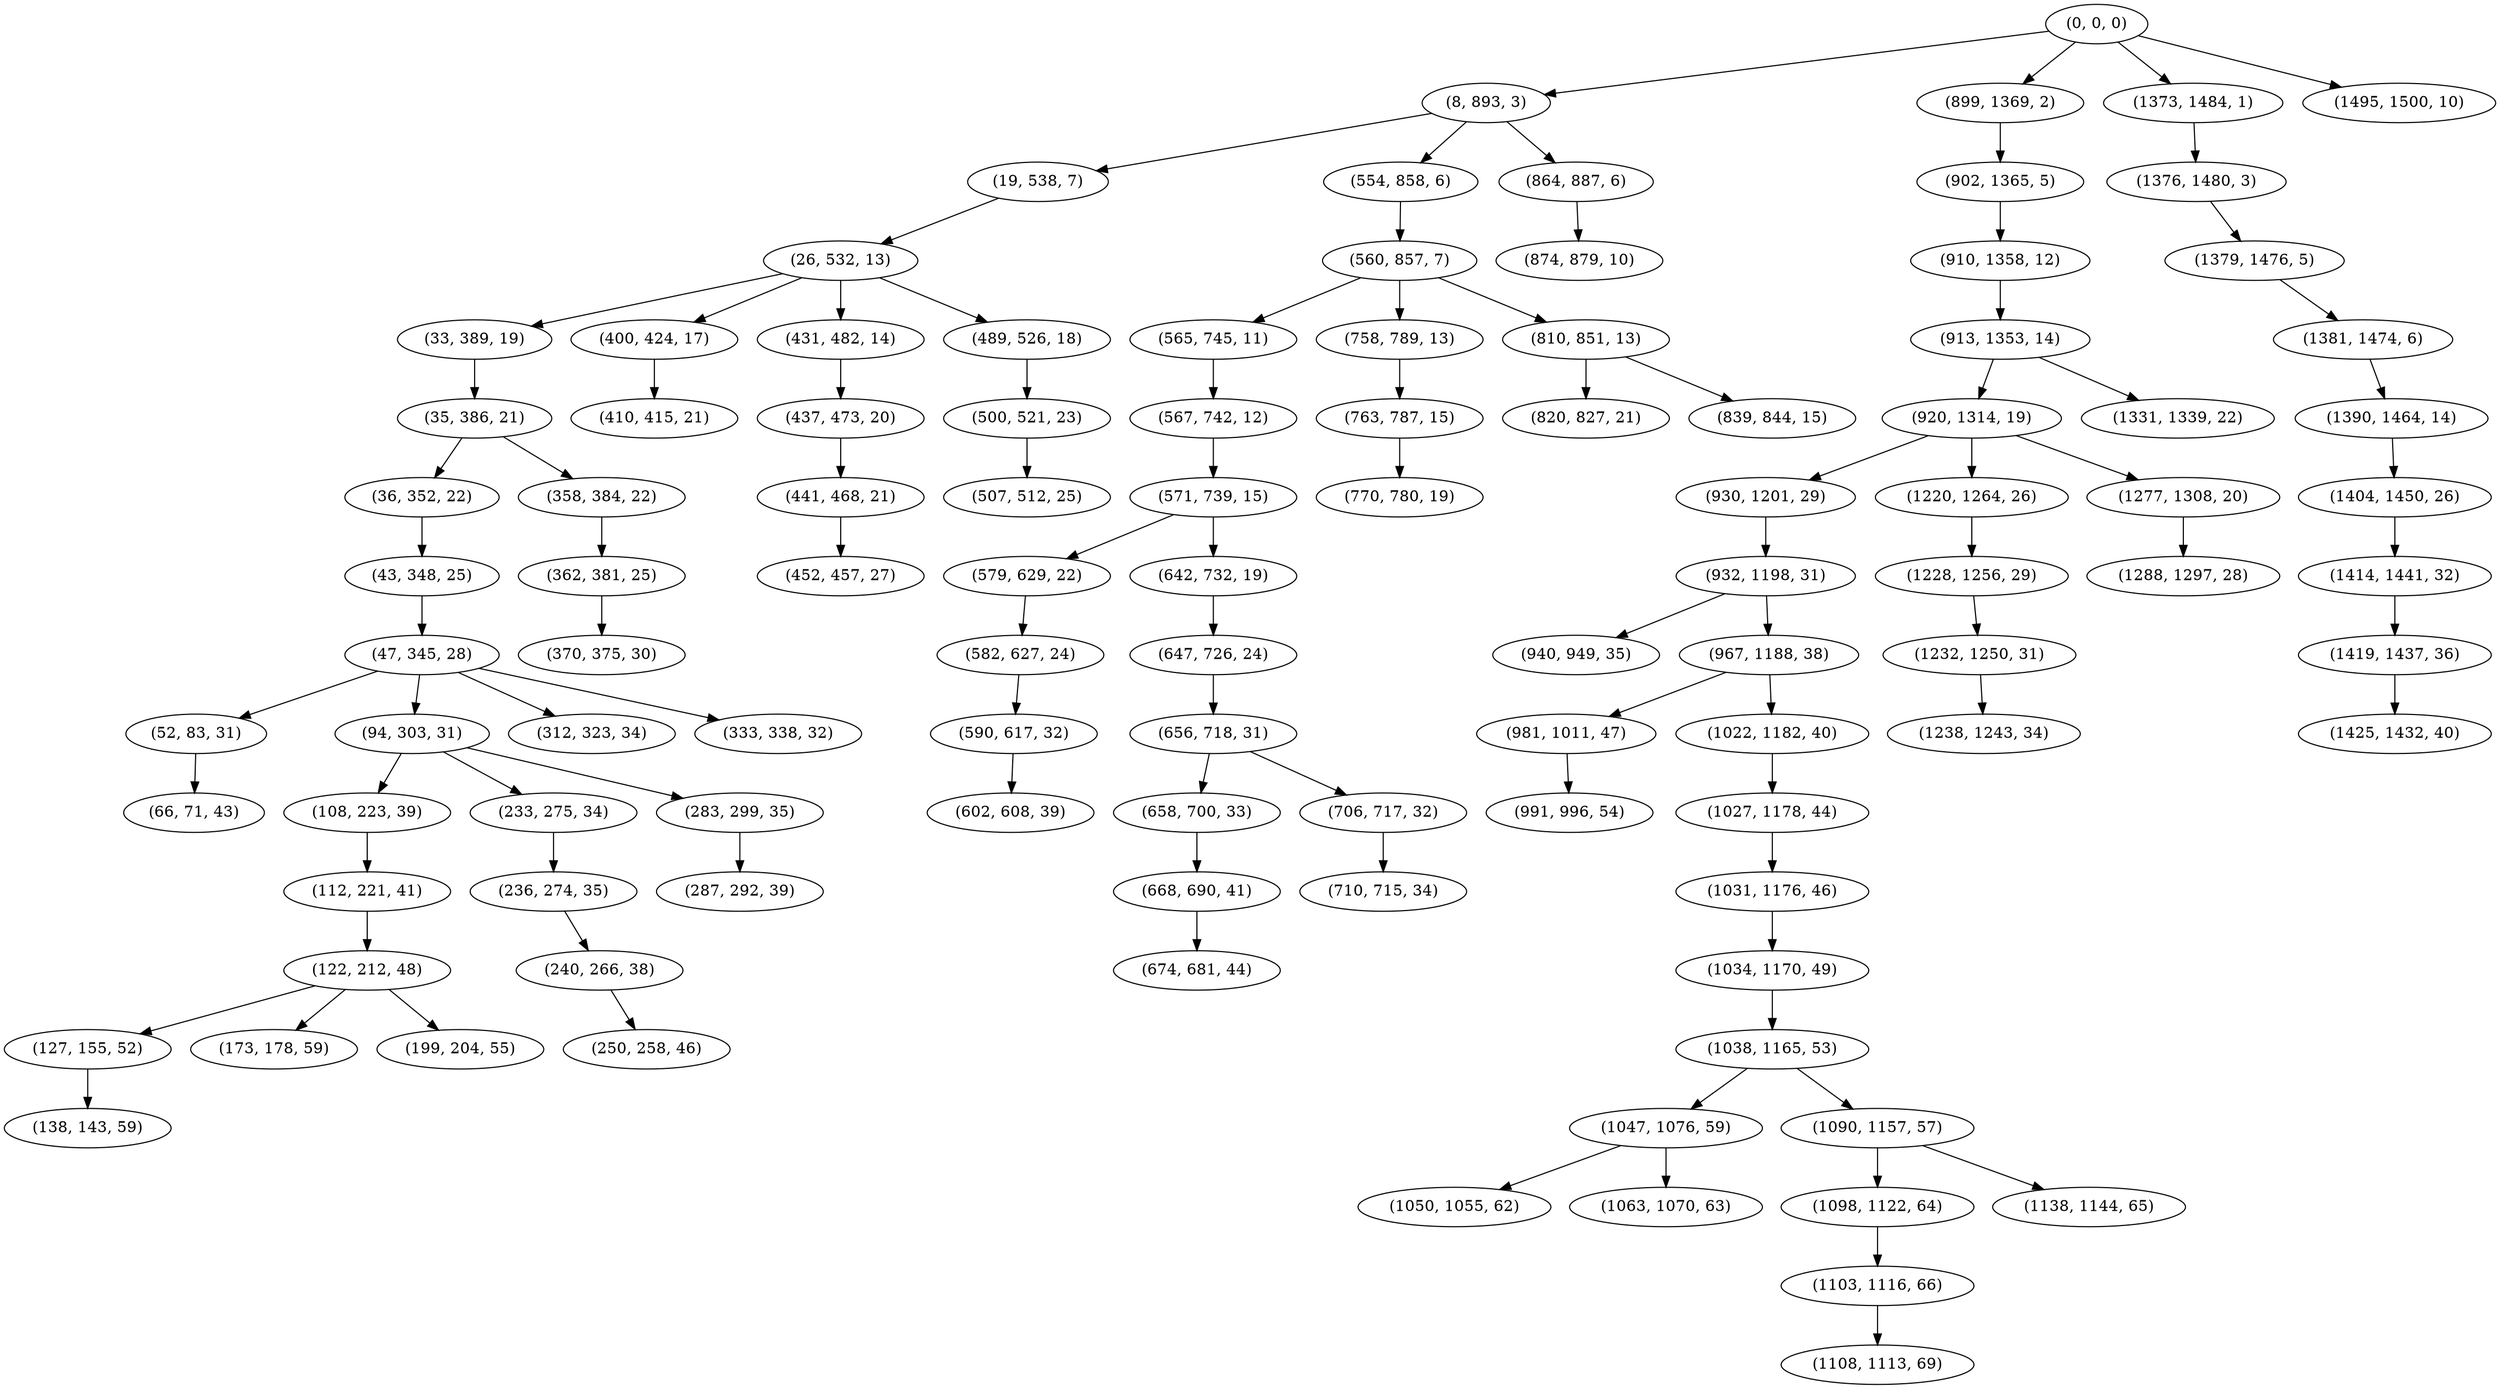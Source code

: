 digraph tree {
    "(0, 0, 0)";
    "(8, 893, 3)";
    "(19, 538, 7)";
    "(26, 532, 13)";
    "(33, 389, 19)";
    "(35, 386, 21)";
    "(36, 352, 22)";
    "(43, 348, 25)";
    "(47, 345, 28)";
    "(52, 83, 31)";
    "(66, 71, 43)";
    "(94, 303, 31)";
    "(108, 223, 39)";
    "(112, 221, 41)";
    "(122, 212, 48)";
    "(127, 155, 52)";
    "(138, 143, 59)";
    "(173, 178, 59)";
    "(199, 204, 55)";
    "(233, 275, 34)";
    "(236, 274, 35)";
    "(240, 266, 38)";
    "(250, 258, 46)";
    "(283, 299, 35)";
    "(287, 292, 39)";
    "(312, 323, 34)";
    "(333, 338, 32)";
    "(358, 384, 22)";
    "(362, 381, 25)";
    "(370, 375, 30)";
    "(400, 424, 17)";
    "(410, 415, 21)";
    "(431, 482, 14)";
    "(437, 473, 20)";
    "(441, 468, 21)";
    "(452, 457, 27)";
    "(489, 526, 18)";
    "(500, 521, 23)";
    "(507, 512, 25)";
    "(554, 858, 6)";
    "(560, 857, 7)";
    "(565, 745, 11)";
    "(567, 742, 12)";
    "(571, 739, 15)";
    "(579, 629, 22)";
    "(582, 627, 24)";
    "(590, 617, 32)";
    "(602, 608, 39)";
    "(642, 732, 19)";
    "(647, 726, 24)";
    "(656, 718, 31)";
    "(658, 700, 33)";
    "(668, 690, 41)";
    "(674, 681, 44)";
    "(706, 717, 32)";
    "(710, 715, 34)";
    "(758, 789, 13)";
    "(763, 787, 15)";
    "(770, 780, 19)";
    "(810, 851, 13)";
    "(820, 827, 21)";
    "(839, 844, 15)";
    "(864, 887, 6)";
    "(874, 879, 10)";
    "(899, 1369, 2)";
    "(902, 1365, 5)";
    "(910, 1358, 12)";
    "(913, 1353, 14)";
    "(920, 1314, 19)";
    "(930, 1201, 29)";
    "(932, 1198, 31)";
    "(940, 949, 35)";
    "(967, 1188, 38)";
    "(981, 1011, 47)";
    "(991, 996, 54)";
    "(1022, 1182, 40)";
    "(1027, 1178, 44)";
    "(1031, 1176, 46)";
    "(1034, 1170, 49)";
    "(1038, 1165, 53)";
    "(1047, 1076, 59)";
    "(1050, 1055, 62)";
    "(1063, 1070, 63)";
    "(1090, 1157, 57)";
    "(1098, 1122, 64)";
    "(1103, 1116, 66)";
    "(1108, 1113, 69)";
    "(1138, 1144, 65)";
    "(1220, 1264, 26)";
    "(1228, 1256, 29)";
    "(1232, 1250, 31)";
    "(1238, 1243, 34)";
    "(1277, 1308, 20)";
    "(1288, 1297, 28)";
    "(1331, 1339, 22)";
    "(1373, 1484, 1)";
    "(1376, 1480, 3)";
    "(1379, 1476, 5)";
    "(1381, 1474, 6)";
    "(1390, 1464, 14)";
    "(1404, 1450, 26)";
    "(1414, 1441, 32)";
    "(1419, 1437, 36)";
    "(1425, 1432, 40)";
    "(1495, 1500, 10)";
    "(0, 0, 0)" -> "(8, 893, 3)";
    "(0, 0, 0)" -> "(899, 1369, 2)";
    "(0, 0, 0)" -> "(1373, 1484, 1)";
    "(0, 0, 0)" -> "(1495, 1500, 10)";
    "(8, 893, 3)" -> "(19, 538, 7)";
    "(8, 893, 3)" -> "(554, 858, 6)";
    "(8, 893, 3)" -> "(864, 887, 6)";
    "(19, 538, 7)" -> "(26, 532, 13)";
    "(26, 532, 13)" -> "(33, 389, 19)";
    "(26, 532, 13)" -> "(400, 424, 17)";
    "(26, 532, 13)" -> "(431, 482, 14)";
    "(26, 532, 13)" -> "(489, 526, 18)";
    "(33, 389, 19)" -> "(35, 386, 21)";
    "(35, 386, 21)" -> "(36, 352, 22)";
    "(35, 386, 21)" -> "(358, 384, 22)";
    "(36, 352, 22)" -> "(43, 348, 25)";
    "(43, 348, 25)" -> "(47, 345, 28)";
    "(47, 345, 28)" -> "(52, 83, 31)";
    "(47, 345, 28)" -> "(94, 303, 31)";
    "(47, 345, 28)" -> "(312, 323, 34)";
    "(47, 345, 28)" -> "(333, 338, 32)";
    "(52, 83, 31)" -> "(66, 71, 43)";
    "(94, 303, 31)" -> "(108, 223, 39)";
    "(94, 303, 31)" -> "(233, 275, 34)";
    "(94, 303, 31)" -> "(283, 299, 35)";
    "(108, 223, 39)" -> "(112, 221, 41)";
    "(112, 221, 41)" -> "(122, 212, 48)";
    "(122, 212, 48)" -> "(127, 155, 52)";
    "(122, 212, 48)" -> "(173, 178, 59)";
    "(122, 212, 48)" -> "(199, 204, 55)";
    "(127, 155, 52)" -> "(138, 143, 59)";
    "(233, 275, 34)" -> "(236, 274, 35)";
    "(236, 274, 35)" -> "(240, 266, 38)";
    "(240, 266, 38)" -> "(250, 258, 46)";
    "(283, 299, 35)" -> "(287, 292, 39)";
    "(358, 384, 22)" -> "(362, 381, 25)";
    "(362, 381, 25)" -> "(370, 375, 30)";
    "(400, 424, 17)" -> "(410, 415, 21)";
    "(431, 482, 14)" -> "(437, 473, 20)";
    "(437, 473, 20)" -> "(441, 468, 21)";
    "(441, 468, 21)" -> "(452, 457, 27)";
    "(489, 526, 18)" -> "(500, 521, 23)";
    "(500, 521, 23)" -> "(507, 512, 25)";
    "(554, 858, 6)" -> "(560, 857, 7)";
    "(560, 857, 7)" -> "(565, 745, 11)";
    "(560, 857, 7)" -> "(758, 789, 13)";
    "(560, 857, 7)" -> "(810, 851, 13)";
    "(565, 745, 11)" -> "(567, 742, 12)";
    "(567, 742, 12)" -> "(571, 739, 15)";
    "(571, 739, 15)" -> "(579, 629, 22)";
    "(571, 739, 15)" -> "(642, 732, 19)";
    "(579, 629, 22)" -> "(582, 627, 24)";
    "(582, 627, 24)" -> "(590, 617, 32)";
    "(590, 617, 32)" -> "(602, 608, 39)";
    "(642, 732, 19)" -> "(647, 726, 24)";
    "(647, 726, 24)" -> "(656, 718, 31)";
    "(656, 718, 31)" -> "(658, 700, 33)";
    "(656, 718, 31)" -> "(706, 717, 32)";
    "(658, 700, 33)" -> "(668, 690, 41)";
    "(668, 690, 41)" -> "(674, 681, 44)";
    "(706, 717, 32)" -> "(710, 715, 34)";
    "(758, 789, 13)" -> "(763, 787, 15)";
    "(763, 787, 15)" -> "(770, 780, 19)";
    "(810, 851, 13)" -> "(820, 827, 21)";
    "(810, 851, 13)" -> "(839, 844, 15)";
    "(864, 887, 6)" -> "(874, 879, 10)";
    "(899, 1369, 2)" -> "(902, 1365, 5)";
    "(902, 1365, 5)" -> "(910, 1358, 12)";
    "(910, 1358, 12)" -> "(913, 1353, 14)";
    "(913, 1353, 14)" -> "(920, 1314, 19)";
    "(913, 1353, 14)" -> "(1331, 1339, 22)";
    "(920, 1314, 19)" -> "(930, 1201, 29)";
    "(920, 1314, 19)" -> "(1220, 1264, 26)";
    "(920, 1314, 19)" -> "(1277, 1308, 20)";
    "(930, 1201, 29)" -> "(932, 1198, 31)";
    "(932, 1198, 31)" -> "(940, 949, 35)";
    "(932, 1198, 31)" -> "(967, 1188, 38)";
    "(967, 1188, 38)" -> "(981, 1011, 47)";
    "(967, 1188, 38)" -> "(1022, 1182, 40)";
    "(981, 1011, 47)" -> "(991, 996, 54)";
    "(1022, 1182, 40)" -> "(1027, 1178, 44)";
    "(1027, 1178, 44)" -> "(1031, 1176, 46)";
    "(1031, 1176, 46)" -> "(1034, 1170, 49)";
    "(1034, 1170, 49)" -> "(1038, 1165, 53)";
    "(1038, 1165, 53)" -> "(1047, 1076, 59)";
    "(1038, 1165, 53)" -> "(1090, 1157, 57)";
    "(1047, 1076, 59)" -> "(1050, 1055, 62)";
    "(1047, 1076, 59)" -> "(1063, 1070, 63)";
    "(1090, 1157, 57)" -> "(1098, 1122, 64)";
    "(1090, 1157, 57)" -> "(1138, 1144, 65)";
    "(1098, 1122, 64)" -> "(1103, 1116, 66)";
    "(1103, 1116, 66)" -> "(1108, 1113, 69)";
    "(1220, 1264, 26)" -> "(1228, 1256, 29)";
    "(1228, 1256, 29)" -> "(1232, 1250, 31)";
    "(1232, 1250, 31)" -> "(1238, 1243, 34)";
    "(1277, 1308, 20)" -> "(1288, 1297, 28)";
    "(1373, 1484, 1)" -> "(1376, 1480, 3)";
    "(1376, 1480, 3)" -> "(1379, 1476, 5)";
    "(1379, 1476, 5)" -> "(1381, 1474, 6)";
    "(1381, 1474, 6)" -> "(1390, 1464, 14)";
    "(1390, 1464, 14)" -> "(1404, 1450, 26)";
    "(1404, 1450, 26)" -> "(1414, 1441, 32)";
    "(1414, 1441, 32)" -> "(1419, 1437, 36)";
    "(1419, 1437, 36)" -> "(1425, 1432, 40)";
}
